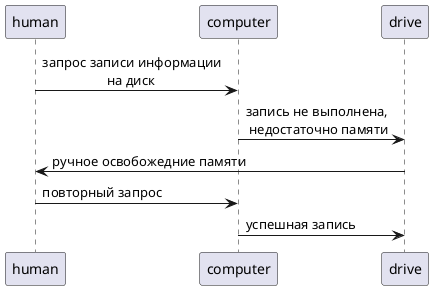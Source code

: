 @startuml case3

participant human AS h
participant computer as c
participant drive as d

h -> c : запрос записи информации\n \t\t   на диск
c -> d : запись не выполнена,\n недостаточно памяти
d -> h : ручное освобожедние памяти
h -> c : повторный запрос
c -> d : успешная запись
@enduml